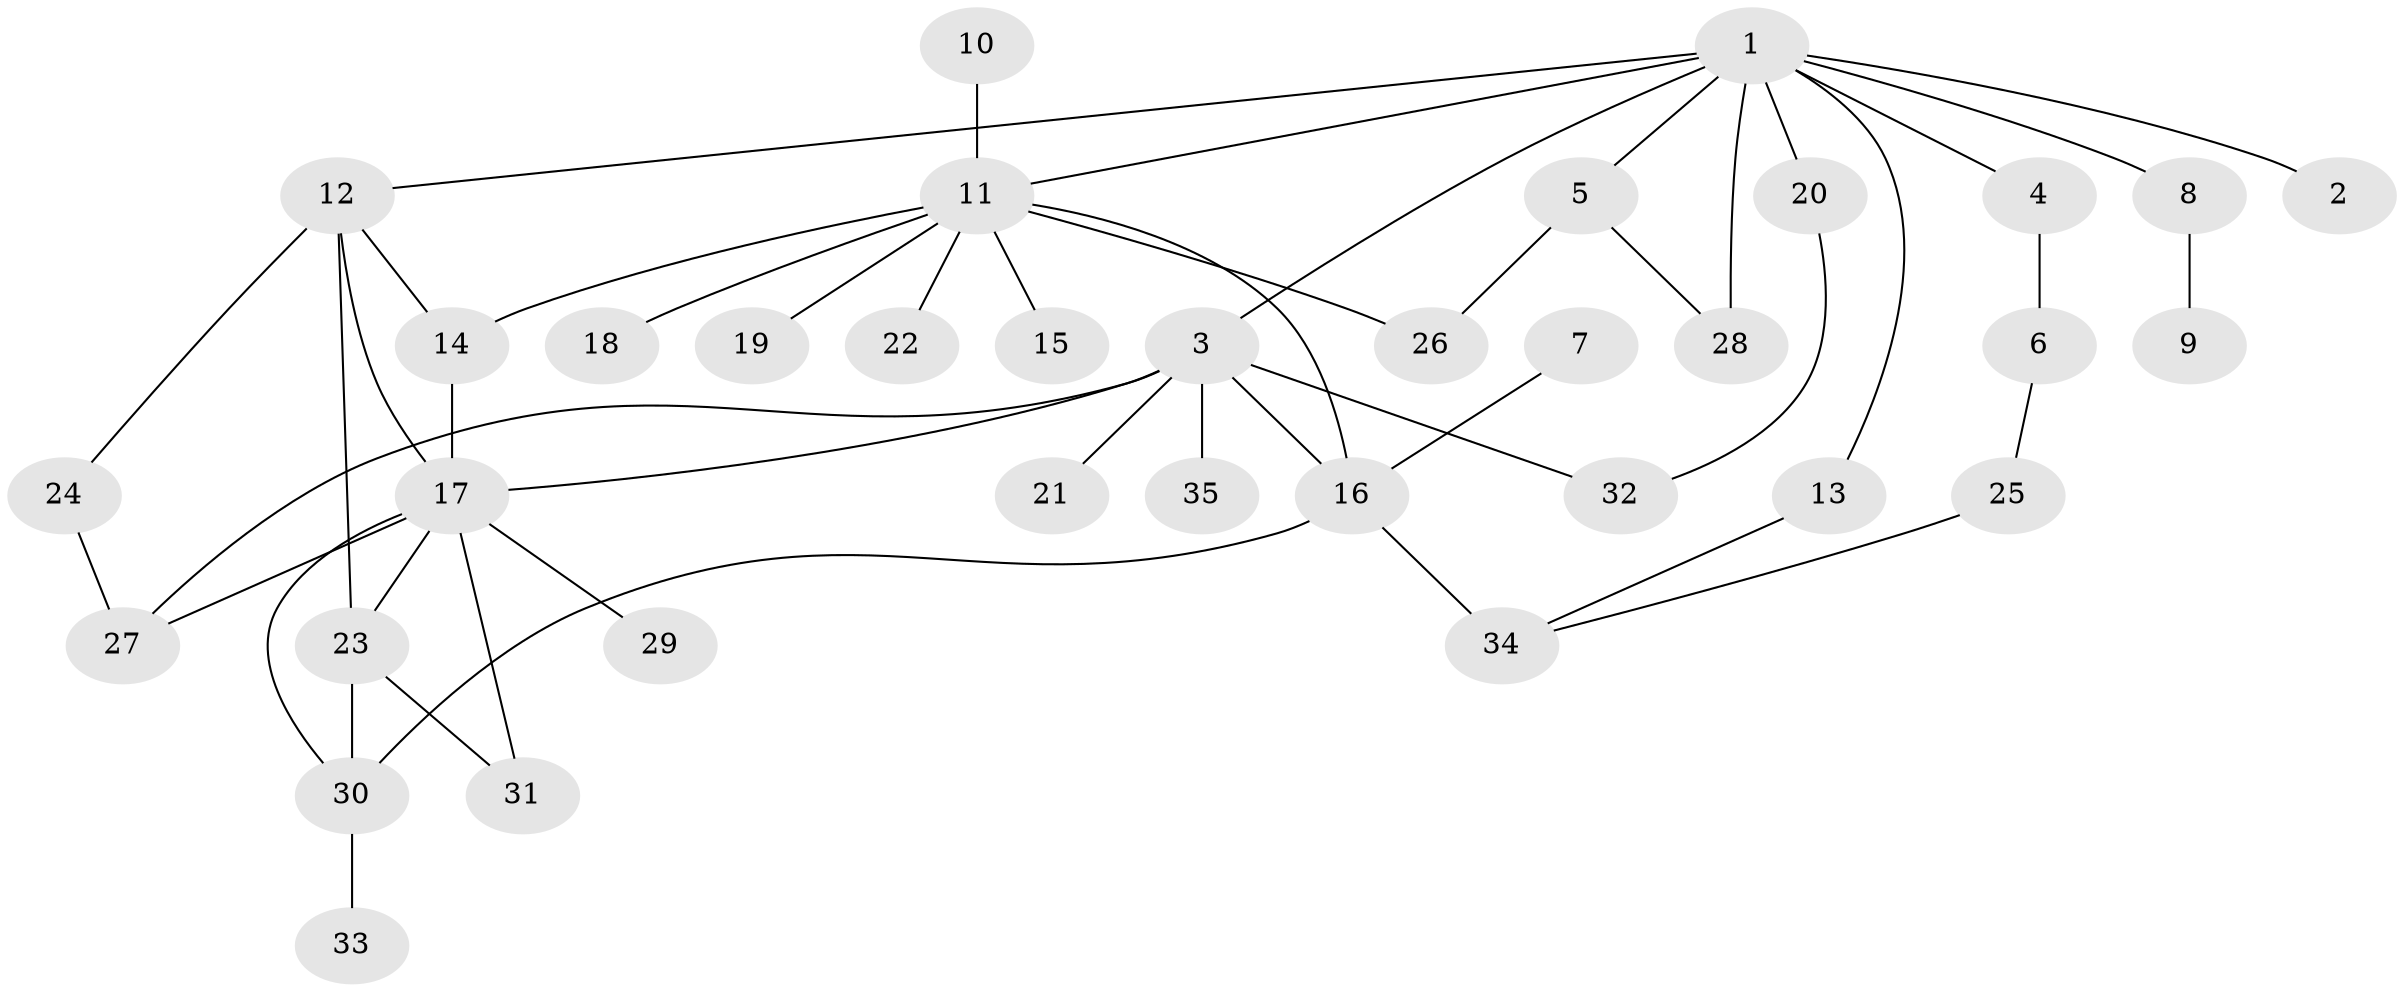 // original degree distribution, {7: 0.014492753623188406, 5: 0.08695652173913043, 1: 0.2753623188405797, 6: 0.028985507246376812, 2: 0.3333333333333333, 4: 0.057971014492753624, 3: 0.2028985507246377}
// Generated by graph-tools (version 1.1) at 2025/49/03/09/25 03:49:20]
// undirected, 35 vertices, 49 edges
graph export_dot {
graph [start="1"]
  node [color=gray90,style=filled];
  1;
  2;
  3;
  4;
  5;
  6;
  7;
  8;
  9;
  10;
  11;
  12;
  13;
  14;
  15;
  16;
  17;
  18;
  19;
  20;
  21;
  22;
  23;
  24;
  25;
  26;
  27;
  28;
  29;
  30;
  31;
  32;
  33;
  34;
  35;
  1 -- 2 [weight=1.0];
  1 -- 3 [weight=1.0];
  1 -- 4 [weight=1.0];
  1 -- 5 [weight=1.0];
  1 -- 8 [weight=1.0];
  1 -- 11 [weight=1.0];
  1 -- 12 [weight=1.0];
  1 -- 13 [weight=1.0];
  1 -- 20 [weight=1.0];
  1 -- 28 [weight=1.0];
  3 -- 16 [weight=2.0];
  3 -- 17 [weight=1.0];
  3 -- 21 [weight=1.0];
  3 -- 27 [weight=1.0];
  3 -- 32 [weight=1.0];
  3 -- 35 [weight=1.0];
  4 -- 6 [weight=1.0];
  5 -- 26 [weight=1.0];
  5 -- 28 [weight=1.0];
  6 -- 25 [weight=1.0];
  7 -- 16 [weight=1.0];
  8 -- 9 [weight=1.0];
  10 -- 11 [weight=1.0];
  11 -- 14 [weight=1.0];
  11 -- 15 [weight=1.0];
  11 -- 16 [weight=1.0];
  11 -- 18 [weight=1.0];
  11 -- 19 [weight=1.0];
  11 -- 22 [weight=1.0];
  11 -- 26 [weight=1.0];
  12 -- 14 [weight=1.0];
  12 -- 17 [weight=1.0];
  12 -- 23 [weight=1.0];
  12 -- 24 [weight=1.0];
  13 -- 34 [weight=1.0];
  14 -- 17 [weight=1.0];
  16 -- 30 [weight=1.0];
  16 -- 34 [weight=2.0];
  17 -- 23 [weight=1.0];
  17 -- 27 [weight=1.0];
  17 -- 29 [weight=2.0];
  17 -- 30 [weight=1.0];
  17 -- 31 [weight=1.0];
  20 -- 32 [weight=1.0];
  23 -- 30 [weight=1.0];
  23 -- 31 [weight=1.0];
  24 -- 27 [weight=1.0];
  25 -- 34 [weight=1.0];
  30 -- 33 [weight=1.0];
}

